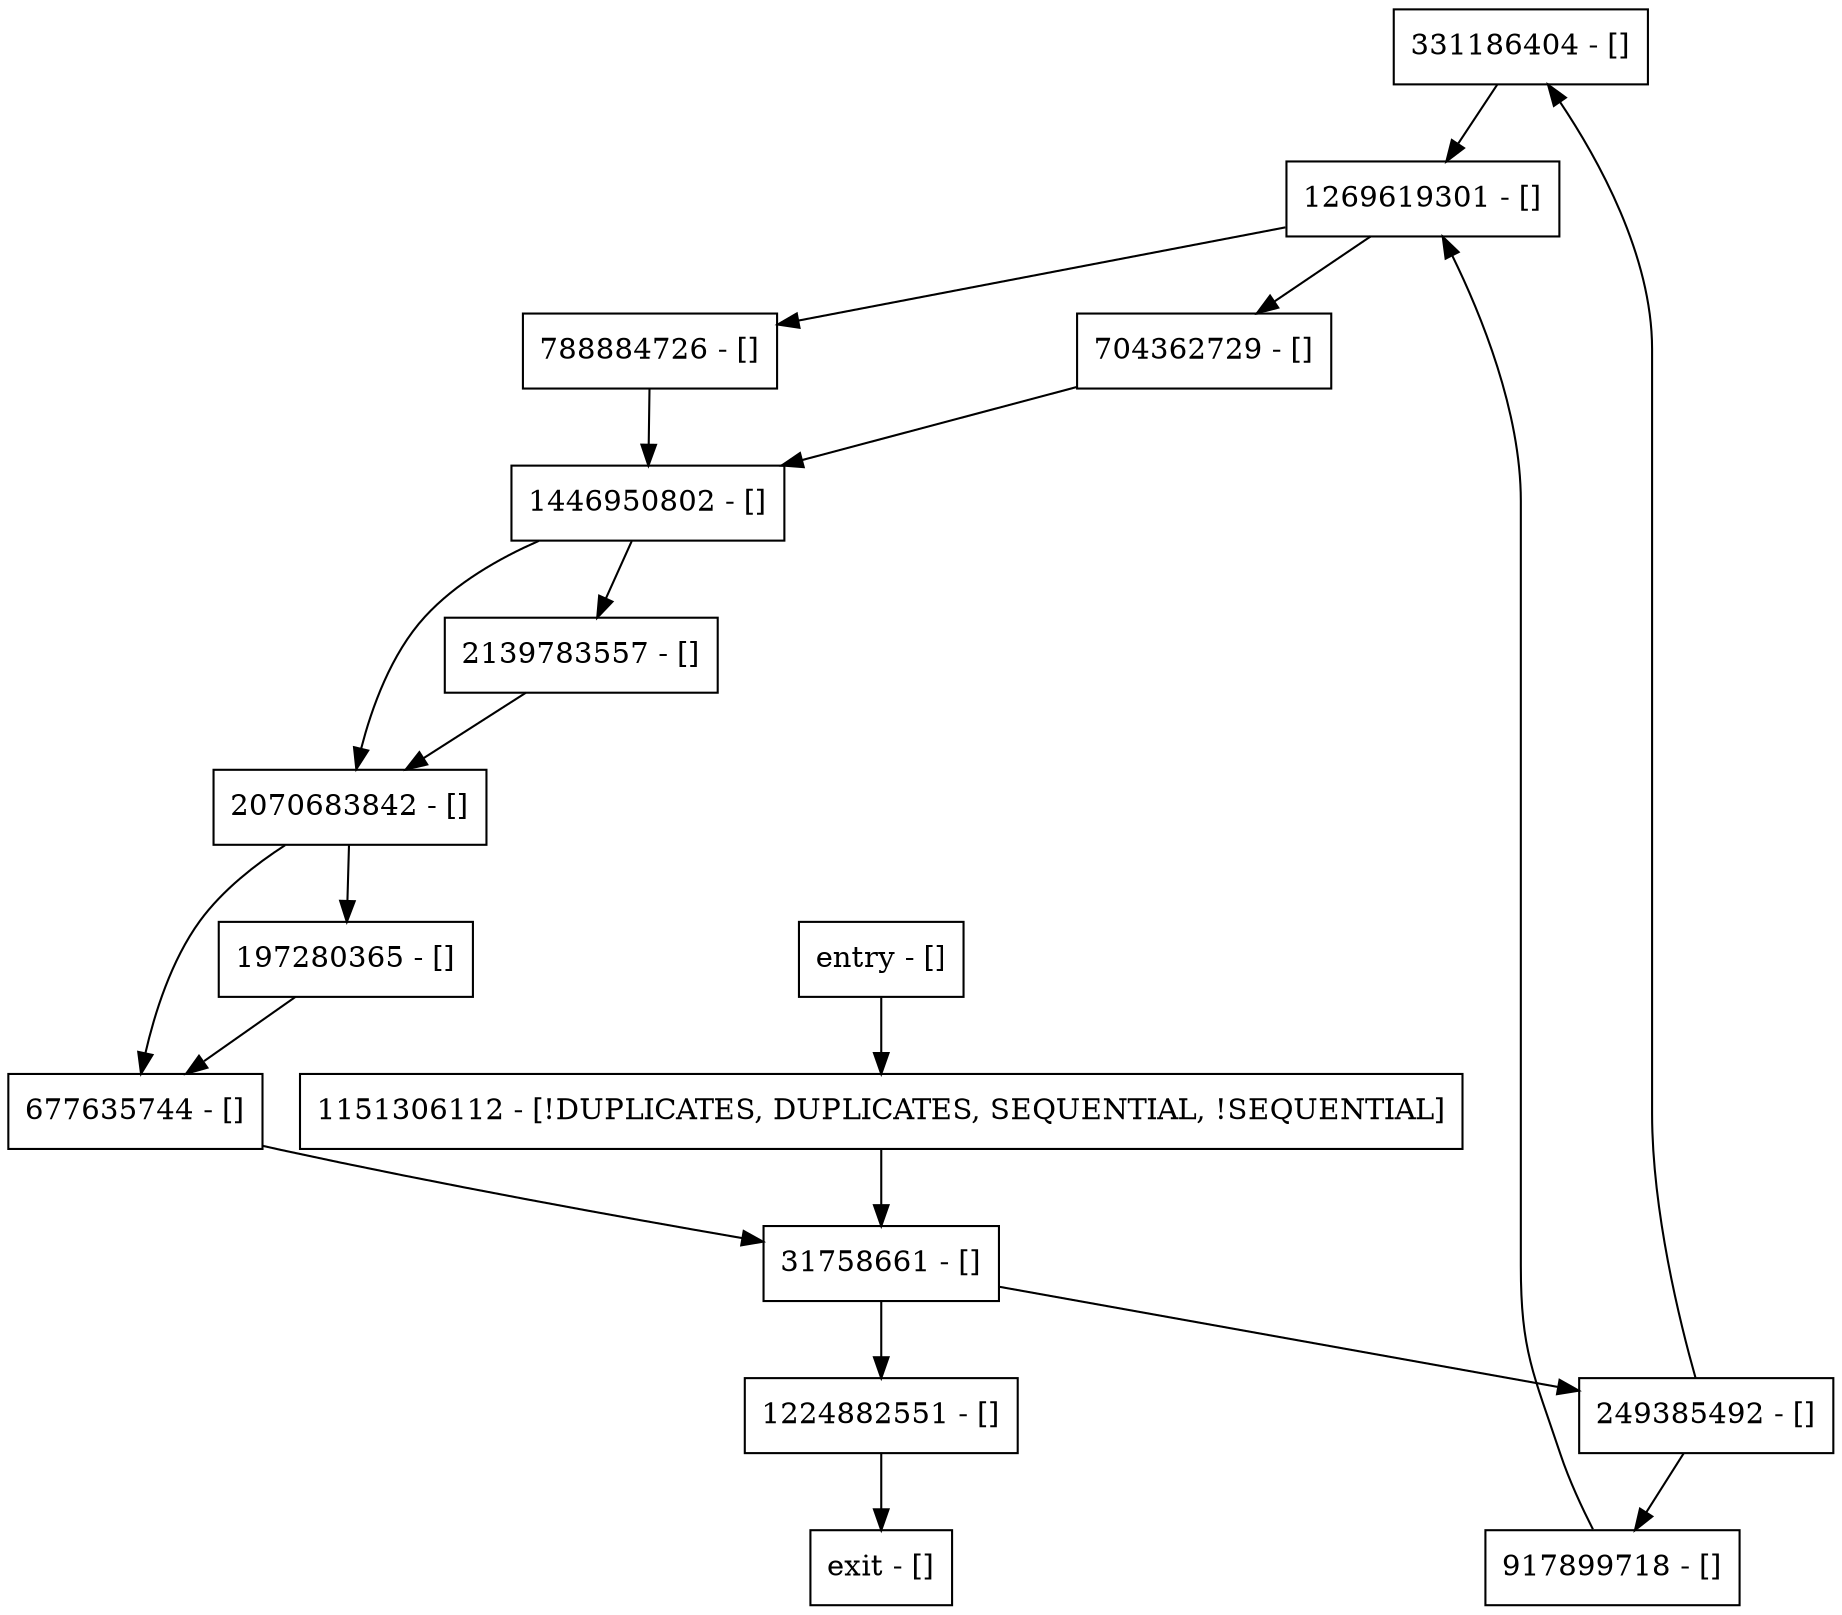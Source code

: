 digraph populate {
node [shape=record];
331186404 [label="331186404 - []"];
677635744 [label="677635744 - []"];
1446950802 [label="1446950802 - []"];
1224882551 [label="1224882551 - []"];
197280365 [label="197280365 - []"];
249385492 [label="249385492 - []"];
1151306112 [label="1151306112 - [!DUPLICATES, DUPLICATES, SEQUENTIAL, !SEQUENTIAL]"];
704362729 [label="704362729 - []"];
entry [label="entry - []"];
exit [label="exit - []"];
788884726 [label="788884726 - []"];
2139783557 [label="2139783557 - []"];
2070683842 [label="2070683842 - []"];
31758661 [label="31758661 - []"];
1269619301 [label="1269619301 - []"];
917899718 [label="917899718 - []"];
entry;
exit;
331186404 -> 1269619301;
677635744 -> 31758661;
1446950802 -> 2139783557;
1446950802 -> 2070683842;
1224882551 -> exit;
197280365 -> 677635744;
249385492 -> 331186404;
249385492 -> 917899718;
1151306112 -> 31758661;
704362729 -> 1446950802;
entry -> 1151306112;
788884726 -> 1446950802;
2139783557 -> 2070683842;
2070683842 -> 677635744;
2070683842 -> 197280365;
31758661 -> 1224882551;
31758661 -> 249385492;
1269619301 -> 788884726;
1269619301 -> 704362729;
917899718 -> 1269619301;
}
